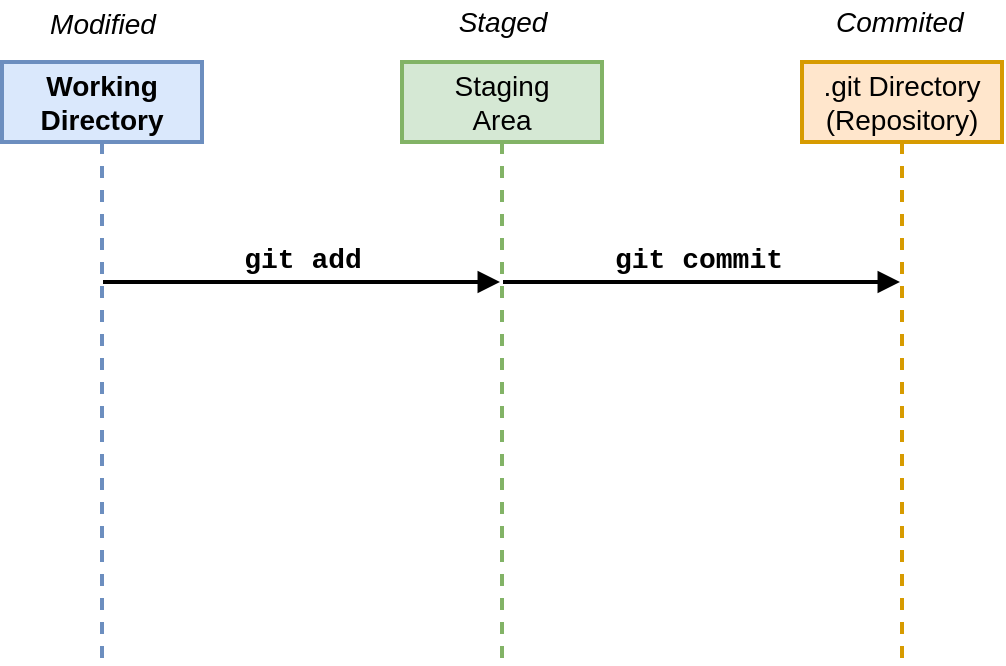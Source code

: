 <mxfile type="device" version="10.6.1"><diagram id="aoq1DbCRH0Eex9IWt6IT" name="Page-1"><mxGraphModel grid="1" dx="809" dy="607" gridSize="10" guides="1" tooltips="1" connect="1" arrows="1" fold="1" page="1" pageScale="1" pageWidth="827" pageHeight="1169" math="0" shadow="0"><root><mxCell id="0"/><mxCell id="1" parent="0"/><mxCell id="Ev2ssglDCKPvoKZEeSkC-2" value="&lt;b style=&quot;font-size: 14px&quot;&gt;&lt;font style=&quot;font-size: 14px&quot;&gt;Working&lt;br&gt;Directory&lt;/font&gt;&lt;/b&gt;&lt;br style=&quot;font-size: 14px&quot;&gt;" style="shape=umlLifeline;perimeter=lifelinePerimeter;whiteSpace=wrap;html=1;container=1;collapsible=0;recursiveResize=0;outlineConnect=0;fillColor=#dae8fc;strokeColor=#6c8ebf;strokeWidth=2;" parent="1" vertex="1"><mxGeometry as="geometry" y="120" x="120" width="100" height="300"/></mxCell><mxCell id="Ev2ssglDCKPvoKZEeSkC-3" value="&lt;font style=&quot;font-size: 14px&quot;&gt;Staging&lt;br&gt;Area&lt;/font&gt;&lt;br style=&quot;font-size: 14px&quot;&gt;" style="shape=umlLifeline;perimeter=lifelinePerimeter;whiteSpace=wrap;html=1;container=1;collapsible=0;recursiveResize=0;outlineConnect=0;fillColor=#d5e8d4;strokeColor=#82b366;strokeWidth=2;" parent="1" vertex="1"><mxGeometry as="geometry" y="120" x="320" width="100" height="300"/></mxCell><mxCell id="Ev2ssglDCKPvoKZEeSkC-4" value="&lt;font style=&quot;font-size: 14px&quot;&gt;.git Directory&lt;br&gt;(Repository)&lt;/font&gt;&lt;br style=&quot;font-size: 14px&quot;&gt;" style="shape=umlLifeline;perimeter=lifelinePerimeter;whiteSpace=wrap;html=1;container=1;collapsible=0;recursiveResize=0;outlineConnect=0;fillColor=#ffe6cc;strokeColor=#d79b00;strokeWidth=2;" parent="1" vertex="1"><mxGeometry as="geometry" y="120" x="520" width="100" height="300"/></mxCell><mxCell id="Ev2ssglDCKPvoKZEeSkC-5" value="&lt;font face=&quot;Courier New&quot; style=&quot;font-size: 14px&quot;&gt;&lt;b&gt;git add&lt;/b&gt;&lt;/font&gt;&lt;br style=&quot;font-size: 14px&quot;&gt;" style="html=1;verticalAlign=bottom;startArrow=none;startFill=0;endArrow=block;startSize=8;strokeWidth=2;" parent="1" target="Ev2ssglDCKPvoKZEeSkC-3" edge="1" source="Ev2ssglDCKPvoKZEeSkC-2"><mxGeometry as="geometry" width="60" relative="1"><mxPoint as="sourcePoint" y="440" x="120"/><mxPoint as="targetPoint" y="440" x="180"/><Array as="points"><mxPoint y="230" x="300"/></Array></mxGeometry></mxCell><mxCell id="Ev2ssglDCKPvoKZEeSkC-6" value="&lt;font face=&quot;Courier New&quot; style=&quot;font-size: 14px&quot;&gt;&lt;b&gt;git commit&lt;/b&gt;&lt;/font&gt;&lt;br style=&quot;font-size: 14px&quot;&gt;" style="html=1;verticalAlign=bottom;startArrow=none;startFill=0;endArrow=block;startSize=8;strokeWidth=2;" parent="1" target="Ev2ssglDCKPvoKZEeSkC-4" edge="1" source="Ev2ssglDCKPvoKZEeSkC-3"><mxGeometry as="geometry" x="-0.02" width="60" relative="1"><mxPoint as="sourcePoint" y="280" x="400"/><mxPoint as="targetPoint" y="240" x="379"/><Array as="points"><mxPoint y="230" x="400"/></Array><mxPoint as="offset"/></mxGeometry></mxCell><mxCell id="Ev2ssglDCKPvoKZEeSkC-7" value="&lt;i style=&quot;font-size: 14px;&quot;&gt;Modified&lt;/i&gt;&lt;br style=&quot;font-size: 14px;&quot;&gt;" style="text;html=1;resizable=0;points=[];autosize=1;align=center;verticalAlign=top;spacingTop=-4;fontSize=14;" parent="1" vertex="1"><mxGeometry as="geometry" y="90" x="140" width="60" height="20"/></mxCell><mxCell id="Ev2ssglDCKPvoKZEeSkC-8" value="&lt;i style=&quot;font-size: 14px&quot;&gt;Staged&lt;/i&gt;&lt;br&gt;" style="text;html=1;resizable=0;points=[];autosize=1;align=center;verticalAlign=top;spacingTop=-4;" parent="1" vertex="1"><mxGeometry as="geometry" y="89" x="340" width="60" height="20"/></mxCell><mxCell id="Ev2ssglDCKPvoKZEeSkC-9" value="&lt;i style=&quot;font-size: 14px;&quot;&gt;Commited&lt;/i&gt;&lt;br style=&quot;font-size: 14px;&quot;&gt;" style="text;html=1;resizable=0;points=[];autosize=1;align=left;verticalAlign=top;spacingTop=-4;fontSize=14;" parent="1" vertex="1"><mxGeometry as="geometry" y="89" x="535" width="70" height="20"/></mxCell></root></mxGraphModel></diagram></mxfile>